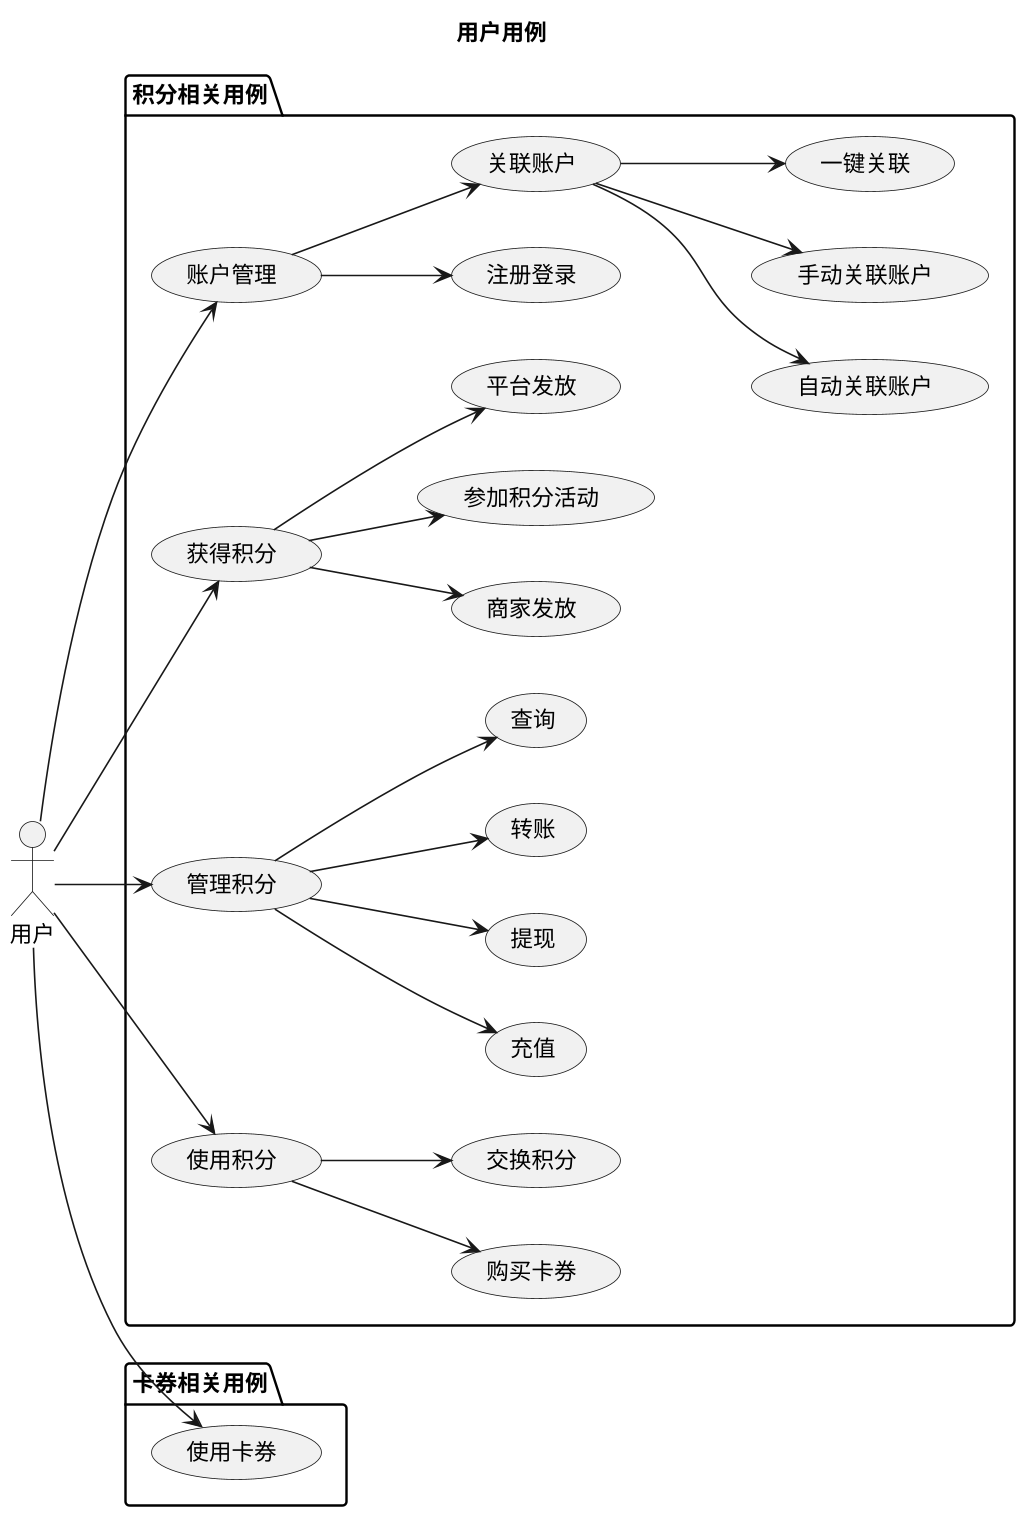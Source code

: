 @startUML
scale 1024 width
title 用户用例
actor 用户
package 积分相关用例 {
    left to right direction
    :用户: --> (账户管理)
    :用户: --> (获得积分)
    :用户: --> (管理积分)
    :用户: --> (使用积分)
    
    (管理积分) --> (充值)
    (管理积分) --> (提现)
    (管理积分) --> (转账)
    (管理积分) --> (查询)

    (获得积分) --> (商家发放)
    (获得积分) --> (参加积分活动)
    (获得积分) --> (平台发放)

    (账户管理) --> (注册登录)
    (账户管理) --> (关联账户)

    (使用积分) --> (购买卡券)
    (使用积分) --> (交换积分)

    (关联账户) --> (自动关联账户)
    (关联账户) --> (手动关联账户)
    (关联账户) --> (一键关联)
}
package 卡券相关用例 {
    :用户: --> (使用卡券)
}
@endUML

@startUML
title 涉及系统及关系
class 钱包管理平台 {
    处理账户关系
    ..
    保存用户所有钱包的地址与密钥
}
class 积分卡券平台 {
    提供业务功能
    ..
    不保存钱包地址
}
class 商家系统 {
    用户资产真实存在的主体
    ..
    仅保存该用户在该商家和钱包地址与密钥
}
@endUML

@startUML
scale 1024 width
title 三系统基本模型
participant 商家系统 as sj
participant 积分卡券平台 as pt
participant 钱包管理平台 as qb

autoNumber
pt -> sj: 发起操作请求
sj --> pt: 钱包地址及密钥
pt -> qb: 发起操作
qb -> qb: 完成操作
qb --> pt: 返回结果
==以下以查询余额为例说明该基本模型==
pt -> pt: 用户在平台操作查询余额的操作
pt -> sj: 请求进行余额查询
sj --> pt: 用户钱包地址及密钥
pt -> qb: 提交用户钱包地址及密钥, 请求查询余额
qb -> qb: 查询该钱包所有关联钱包的余额
qb --> pt: 返回钱包余额列表
pt -> pt: 显示余额列表
@endUML

@startUML
scale 1024 width
title 用户登录流程图
start
fork
:用户进入积分卡券平台;
if () then (登录)
:用户登录积分卡券平台;
:显示用户积分余额;
end
else (注册)
endif
fork again
:用户从商家系统跳转积分卡券平台;
if (商家平台是否提供钱包地址) then (提供)
if (是否有与该地址关联的钱包管理平台账号) then (有)
:以关联的管理平台账号登记系统;
:显示用户积分余额;
end
else (没有)
endif
else (未提供) 
:钱包管理平台为该用户创建该商家钱包;
:钱包管理平台将钱包地址返回给商家;
endif
end fork
:用户创建钱包管理平台账号;
if (是否传入钱包地址) then (否)
end
else (是)
:将传入钱包地址与管理平台账号关联;
:显示用户积分余额;
end
@endUML

@startUML
scale 1024 width
title 用户登录时序图1
actor 用户 as user
participant 积分卡券平台 as pt
participant 钱包管理平台 as qb

autoNumber
user -> pt: 登录, 输入用户钱包管理平台账号
pt -> qb: 传入用户钱包管理平台账号, 请求身份认证
qb -> qb: 进行认证
alt 身份认证通过
qb --> pt: 登录成功, 返回用户余额列表
pt --> user: 显示用户积分卡券平台首页
else 身份认证未通过
qb --> pt: 登录失败
pt --> user: 登录失败提示页面
end
@endUML

@startUML
scale 1024 width
title 用户登录时序图2
actor 用户 as user
participant 商家系统 as sj
participant 积分卡券平台 as pt
participant 钱包管理系统 as qb

autoNumber
user -> sj: 操作跳转积分卡券平台
sj -> pt: 调用积分卡券平台登录接口, 传入用户钱包
pt -> qb: 请求认证钱包地址
qb -> qb: 钱包地址认证
alt 存在与该地址关联的钱包管理平台账号
qb --> pt: 登录成功, 返回用户余额列表
pt --> user: 登录成功, 显示积分卡券平台首页
end
@endUML

@startUML
scale 1024 width
title 用户登录时序图3
actor 用户 as user
participant 积分卡券平台 as pt
participant 钱包管理平台 as qb

autoNumber
user -> pt: 发起注册操作
pt -> qb: 提交注册操作
qb --> user: 返回注册页面
user -> qb: 输入注册信息
qb -> qb: 创建钱包管理平台账号
qb --> pt: 登录成功
pt --> user: 登录成功, 显示积分卡券平台首页
@endUML

@startUML
scale 1024 width
title 用户登录时序图4
actor 用户 as user
participant 商家系统 as sj
participant 积分卡券平台 as pt
participant 钱包管理平台 as qb

autoNumber
user -> sj: 跳转积分卡券平台
sj -> pt: 调用登录接口
alt 传入用户钱包
pt -> qb: 请求认证钱包
qb -> qb: 钱包地址认证
alt 不存在与该地址关联的钱包管理平台账号
qb --> user: 注册页面 
end
else 未传入用户钱包
qb -> qb: 为用户创建该商家的钱包
qb --> sj: 用户钱包地址
qb --> user: 注册页面
end
user -> qb: 输入注册信息
qb -> qb: 创建用户钱包管理平台账号\n并将用户商家钱包关联至该账号
@endUML

@startUML
scale 1024 width
title 关联账户
start
:用户发起自动关联;
:钱包管理平台执行自动关联;
if (是否关联成功) then (是)
:返回关联成功, 并显示余额;
end
else (否)
repeat
:返回关联失败, 并提示用户手动关联;
:调用商家手动关联接口;
:用户完成手动关联;
repeat while (是否关联成功) is (否)
-> 是;
:返回关联成功, 并显示余额;
stop
@endUML

@startUML
scale 1024 width
title 关联账户时序图
actor 用户 as user
participant 商家系统 as sj
participant 积分卡券平台 as pt
participant 钱包管理平台 as qb

autoNumber
user -> pt: 发起自动关联操作
pt -> qb: 提交自动关联请求
qb -> sj: 调用自动关联接口
alt 自动关联成功
sj --> qb: 返回用户的商家钱包地址
qb -> qb: 将用户的商家钱包地址与用户的钱包管理平台账号进行关联
qb --> pt: 返回关联成功, 并显示余额
else 自动关联失败
sj --> qb: 返回失败消息
qb -> sj: 手动关联接口
sj --> user: 手动关联页面
user -> sj: 完成手动关联
sj --> qb: 返回用户商家钱包地址
qb -> qb: 将用户的商家钱包地址与用户的钱包管理平台账号进行关联
qb --> pt: 返回关联成功, 并显示余额
end
@endUML

@startUML
scale 1024 width
title 一键关联
start
:用户操作一键关联;
:钱包系统获取该用户未关联商家列表;
repeat
:取出一个未关联商家进行自动关联;
if (关联是否成功) then (是)
:标记该商家关联成功;
else (否)
:标记该商家关联失败;
endif
repeat while (是否还有未关联商家) is (是)
-> 否;
:显示关联成功的商家的积分余额;
:将关联失败的商家标记为未关联商家;
stop
@endUML

@startUML
scale 1024 width
title 商家发放积分
start
:用户在商家完成指定动作;
:商家系统调用积分卡券平台发放积分接口;
:积分卡券平台向钱包管理平台发起发放积分请求;
:钱包管理平台完成积分发放;
:积分卡券平台记录账务;
stop
@endUML

@startUML
scale 1024 width
title 参加积分活动获得积分
start 
:商家管理员订制积分活动;
:用户选择积分活动并进行参与;
:积分卡券平台根据不同活动的推送提醒规划进行提醒;
:用户完成积分活动内的任务;
:积分卡券平台发放活动规定的积分;
stop
@endUML

@startUML
scale 1024 width
title 参加积分活动获得积分时序图
actor 商家管理员 as admin_sj
actor 用户 as user
participant 商家系统 as sj
participant 积分卡券平台 as pt
participant 钱包管理系统 as qb

autoNumber
admin_sj -> pt: 定制积分活动
pt --> user: 推送积分活动
user -> pt: 选择参加积分活动
pt --> user: 定期提醒完成活动任务
user -> pt: 点击提醒消息
pt -> sj: 请求积分活动任务内容的入口
sj --> user: 提供入口页面
user -> sj: 完成积分活动任务内容
sj --> pt: 返回完成积分活动结果
pt -> qb: 请求发放积分
qb -> qb: 发放积分
qb --> pt: 返回发放积分结果
pt -> pt: 记录账务
@endUML

@startUML
scale 1024 width 
title 使用积分卡券平台支付获得积分
start
fork
:用户在商家系统选购商品;
:用户使用积分卡券平台进行支付;
fork again
:用户在纯正选购商品;
:用户使用积分卡券平台扫码进行支付;
end fork
:选择返还积分;
:输入支付密码;
repeat
if (密码是否正确) then (是)
:支付成功, 用户获得积分;
stop
elseif (是否输入错误三次) then (是)
:支付失败;
stop
else (否)
endif

@endUML

@startUML
scale 1024 width
title 线上支付获得积分时序图
actor 用户 as user
participant 商家系统 as sj
participant 积分卡券平台 as pt
participant 钱包管理平台 as qb
participant 第三方支付渠道 as zf

autoNumber
user -> sj: 选购商品并使用积分卡券平台进行支付
sj -> pt: 调用积分卡郑平台的支付接口
pt -> zf: 调用第三方支付渠道的支付接口
zf --> pt: 支付结果
pt -> pt: 计算返还积分
pt -> qb: 请求发放积分
qb --> pt: 返还发放结果
pt --> sj: 返还支付结果
@endUML

@startUML
scale 1024 width
title 线下支付获得积分时序图
actor 用户 as user
actor 线下商家 as admin_sj
participant 积分卡券平台 as pt
participant 钱包管理平台 as qb
participant 第三方支付渠道 as zf

autoNumber
user -> admin_sj: 选购商品并要求使用积分卡券平台进行支付
admin_sj -> user: 出示二维码
user -> pt: 发起扫码操作
pt -> admin_sj: 进行扫码
pt -> zf: 调用第三方支付渠道的支付接口
zf --> pt: 支付结果
pt -> pt: 计算返还积分
pt -> qb: 请求发放积分
qb --> pt: 返还发放结果
@endUML

@startUML
scale 1024 width
title 积分余额查询
actor 用户 as user
participant 积分卡券平台 as pt
participant 钱包管理平台 as qb

autoNumber
alt 用户通过登录进入积分卡券平台
user -> pt: 打开包含积分余额的页面
pt -> qb: 传入用户钱包管理平台账号, 请求获取用户积分列表
else 用户通过商家系统跳转进入卡券平台
user -> pt: 打开包含积分余额的页面
pt -> qb: 传入用户商家钱包地址, 请求获取用户积分列表
end
qb --> pt: 返回用户积分列表数据
pt --> user: 显示积分余额
@endUML

@startUML
scale 1024 width
title 积分充值
actor 用户 as user 
participant 积分卡券平台  as pt
participant 钱包管理平台 as qb
participant 第三方支付渠道 as zf

autoNumber
user -> pt: 发起用户积分充值
pt -> qb: 查询积分属性是否充许充值
alt 不充许
qb --> pt: 不充许充值
pt --> user: 提示该积分不可充值
else  充许
qb --> pt: 充许充值
pt -> zf: 支付接口
zf --> user: 支付页面
user -> zf: 完成支付
zf --> pt: 支付结果
pt -> qb: 请求发放积分
qb -> qb: 完成发放
qb --> pt: 返回发放结果
pt --> user: 提示充值成功
end
@endUML

@startUML
scale 1024 width
title 积分提现
actor 用户 as user
participant 积分卡券平台 as pt
participant 钱包管理平台 as qb
participant 第三方支付渠道 as zf

autoNumber
user -> pt: 发起提现操作
pt -> qb: 查询积分属性是否充许提现
alt 不充许
qb --> pt: 不充许提现
pt --> user: 提示该积分不可提现
else 充许
qb --> pt: 充许提现
pt -> qb: 请求回收积分
qb -> qb: 完成回收积分
qb --> pt: 返回回收积分结果
pt -> zf: 支付给用户相应现金
zf --> pt: 返回支付结果
pt --> user: 提示提现成功
end
@endUML

@startUML
scale 1024 width
title 积分转账
actor 用户 as user
participant 积分卡券平台 as pt
participant 钱包管理平台 as qb

autoNumber
user -> pt: 发起转账操作
pt -> qb: 查询积分属性是否充许转账
alt 不充许
qb --> pt: 不充许转账
pt --> user: 提示用户该积分不可转账
else 充许
qb --> pt: 充许转账
pt -> qb: 发起转账请求
qb -> qb: 完成转账
qb --> pt: 返回转账结果
pt --> user: 提示用户转账成功
end
@endUML

@startUML
scale 1024 width
title 后台用例
actor 平台管理员 as admin_pt
actor 商家管理员 as admin_sj
admin_pt --> (商家管理)
admin_pt --> (积分管理)
admin_pt --> (订单管理)
admin_pt --> (结算管理)

(积分管理) --> (购买积分管理)
(积分管理) --> (发放积分管理)

(订单管理) --> (充值订单管理)
(订单管理) --> (提现订单管理)
(订单管理) --> (转账订单管理)
@endUML


@startUML
scale 1024 width
title 查询订单号方案
actor 用户 as user
participant 商家 as sj
participant 积分卡券平台 as pt 
participant 支付渠道 as zf

autoNumber
user -> sj: 消费
sj -> zf: 调用支付接口
zf -> zf: 完成支付
zf --> sj: 返回支付结果
sj -> pt: 发送订单信息及支付订单号
pt -> zf: 调用订单查询接口
zf --> pt: 订单详情
pt -> pt: 匹配订单信息
alt 订单信息匹配
pt -> pt: 为用户发放积分
pt --> sj: 返回积分发放成功
else 订单信息不匹配
pt --> sj: 返回错误信息
end
@endUML

@startUML
scale 1024 width
title 发放积分接口设计
interface 积分发放接口{
    --请求参数--
    ..支付渠道[支付宝/微信]..
    ..商家订单信息..
    ..支付订单信息..
    ==如果为支付保需要传入参数==
    
    --响应参数--
}
@endUML


